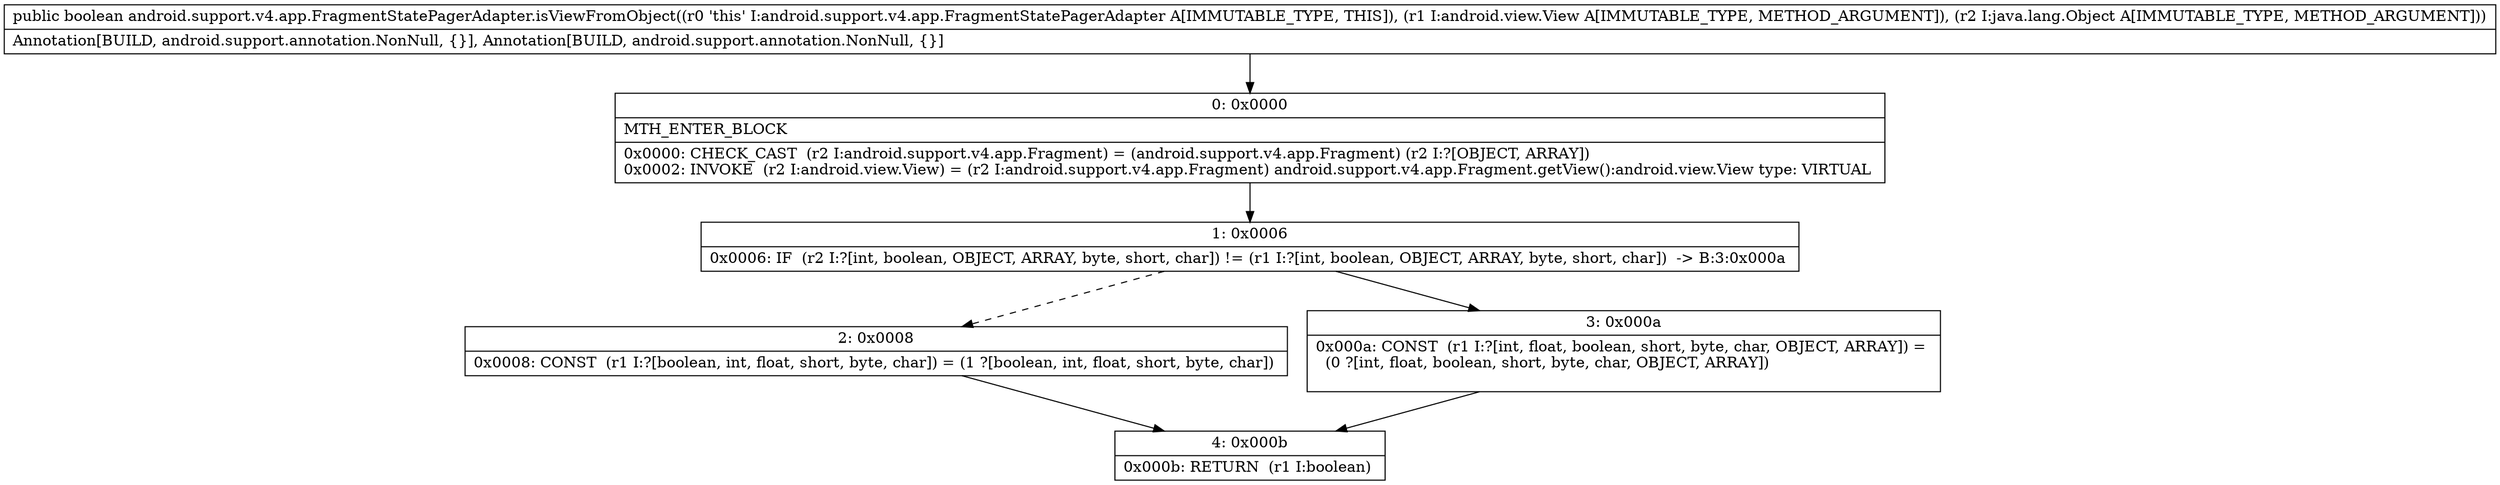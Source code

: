 digraph "CFG forandroid.support.v4.app.FragmentStatePagerAdapter.isViewFromObject(Landroid\/view\/View;Ljava\/lang\/Object;)Z" {
Node_0 [shape=record,label="{0\:\ 0x0000|MTH_ENTER_BLOCK\l|0x0000: CHECK_CAST  (r2 I:android.support.v4.app.Fragment) = (android.support.v4.app.Fragment) (r2 I:?[OBJECT, ARRAY]) \l0x0002: INVOKE  (r2 I:android.view.View) = (r2 I:android.support.v4.app.Fragment) android.support.v4.app.Fragment.getView():android.view.View type: VIRTUAL \l}"];
Node_1 [shape=record,label="{1\:\ 0x0006|0x0006: IF  (r2 I:?[int, boolean, OBJECT, ARRAY, byte, short, char]) != (r1 I:?[int, boolean, OBJECT, ARRAY, byte, short, char])  \-\> B:3:0x000a \l}"];
Node_2 [shape=record,label="{2\:\ 0x0008|0x0008: CONST  (r1 I:?[boolean, int, float, short, byte, char]) = (1 ?[boolean, int, float, short, byte, char]) \l}"];
Node_3 [shape=record,label="{3\:\ 0x000a|0x000a: CONST  (r1 I:?[int, float, boolean, short, byte, char, OBJECT, ARRAY]) = \l  (0 ?[int, float, boolean, short, byte, char, OBJECT, ARRAY])\l \l}"];
Node_4 [shape=record,label="{4\:\ 0x000b|0x000b: RETURN  (r1 I:boolean) \l}"];
MethodNode[shape=record,label="{public boolean android.support.v4.app.FragmentStatePagerAdapter.isViewFromObject((r0 'this' I:android.support.v4.app.FragmentStatePagerAdapter A[IMMUTABLE_TYPE, THIS]), (r1 I:android.view.View A[IMMUTABLE_TYPE, METHOD_ARGUMENT]), (r2 I:java.lang.Object A[IMMUTABLE_TYPE, METHOD_ARGUMENT]))  | Annotation[BUILD, android.support.annotation.NonNull, \{\}], Annotation[BUILD, android.support.annotation.NonNull, \{\}]\l}"];
MethodNode -> Node_0;
Node_0 -> Node_1;
Node_1 -> Node_2[style=dashed];
Node_1 -> Node_3;
Node_2 -> Node_4;
Node_3 -> Node_4;
}

